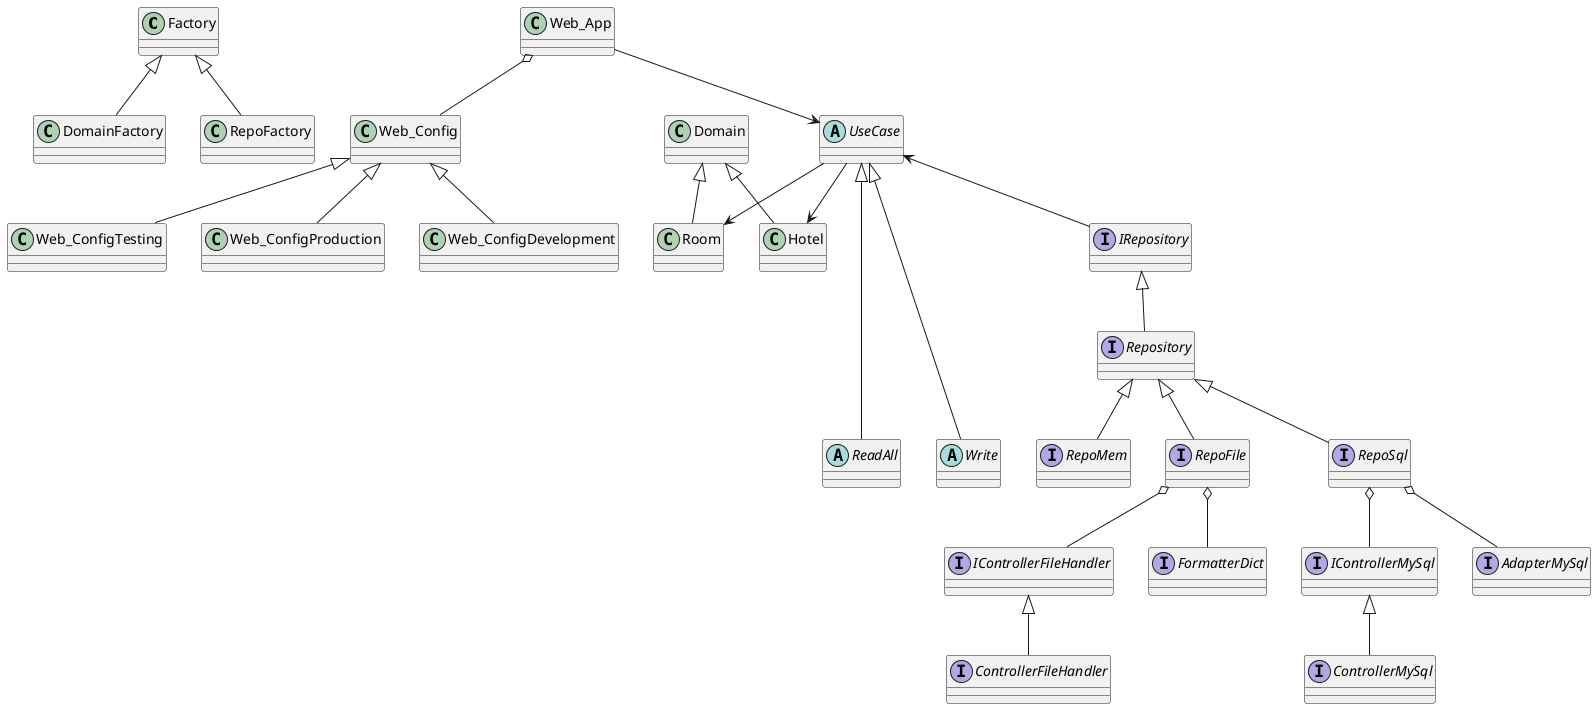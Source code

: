 @startuml
class Factory
class DomainFactory
class RepoFactory

class Domain
class Room
class Hotel

interface IRepository
interface Repository
interface RepoMem
interface RepoFile
interface RepoSql

interface IControllerFileHandler
interface ControllerFileHandler

interface IControllerMySql
interface ControllerMySql

interface AdapterMySql
interface FormatterDict

class Web_App
class Web_Config
class Web_ConfigProduction
class Web_ConfigDevelopment
class Web_ConfigTesting

abstract UseCase
abstract ReadAll
abstract Write


Factory <|-- DomainFactory
Factory <|-- RepoFactory
' Domain <-- DomainFactory
' Repository <-- RepoFactory

Domain <|-- Room
Domain <|-- Hotel

IRepository <|-- Repository

Repository <|-- RepoMem
Repository <|-- RepoFile
Repository <|-- RepoSql

RepoFile o-- IControllerFileHandler
IControllerFileHandler <|-- ControllerFileHandler

RepoFile o-- FormatterDict


RepoSql o-- IControllerMySql
IControllerMySql <|-- ControllerMySql
RepoSql o-- AdapterMySql

UseCase <|---- ReadAll
UseCase <|---- Write

' UseCase o-- RepoFactory
' UseCase o-- DomainFactory
UseCase --> Room
UseCase --> Hotel
UseCase <-- IRepository

Web_Config <|-- Web_ConfigProduction
Web_Config <|-- Web_ConfigDevelopment
Web_Config <|-- Web_ConfigTesting

Web_App o-- Web_Config

Web_App --> UseCase
@enduml